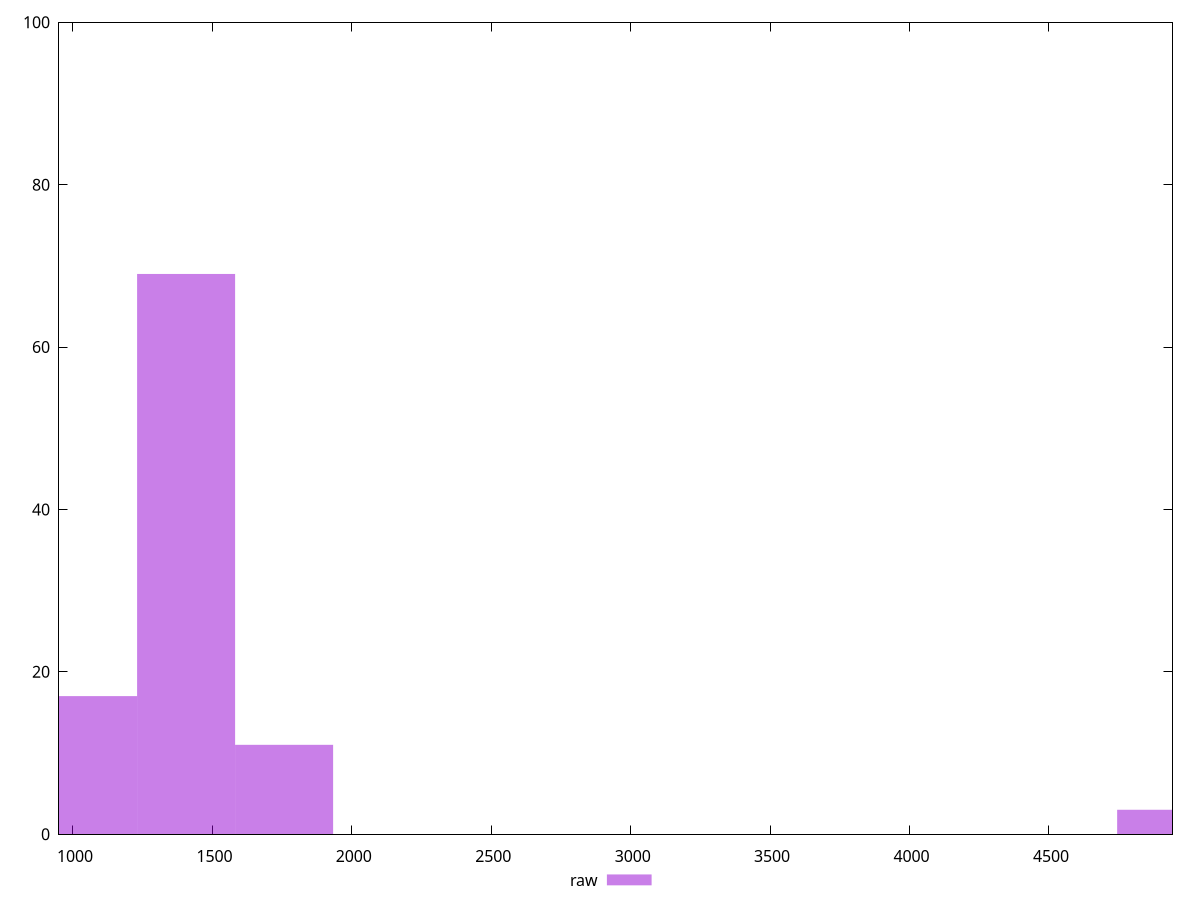 reset

$raw <<EOF
1405.7785332983883 69
1054.3338999737912 17
1757.2231666229854 11
4920.224866544359 3
EOF

set key outside below
set boxwidth 351.4446333245971
set xrange [950:4943]
set yrange [0:100]
set trange [0:100]
set style fill transparent solid 0.5 noborder
set terminal svg size 640, 490 enhanced background rgb 'white'
set output "reprap/render-blocking-resources/samples/pages+cached+noexternal+nomedia+nocss+nojs/raw/histogram.svg"

plot $raw title "raw" with boxes

reset
